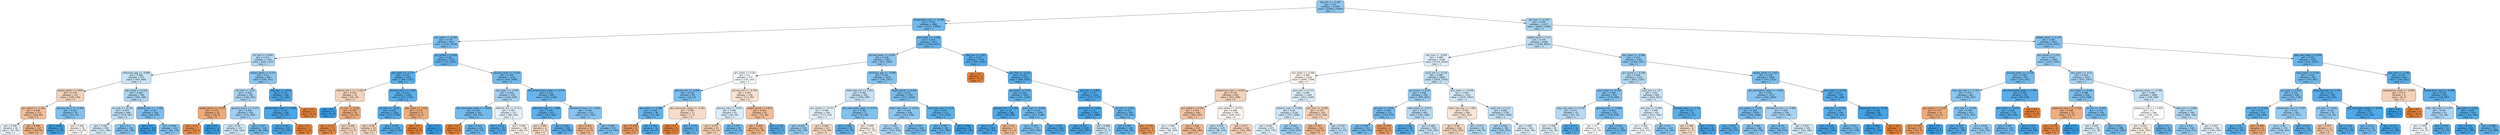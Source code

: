 digraph Tree {
node [shape=box, style="filled, rounded", color="black", fontname="helvetica"] ;
edge [fontname="helvetica"] ;
0 [label="sbp_min <= -0.184\ngini = 0.42\nsamples = 21199\nvalue = [10041, 23449]\nclass = 1", fillcolor="#8ec7f0"] ;
1 [label="temperature_max <= -0.248\ngini = 0.345\nsamples = 8982\nvalue = [3121, 10983]\nclass = 1", fillcolor="#71b9ec"] ;
0 -> 1 [labeldistance=2.5, labelangle=45, headlabel="True"] ;
2 [label="bun_mean <= -0.394\ngini = 0.379\nsamples = 3911\nvalue = [1553, 4558]\nclass = 1", fillcolor="#7cbeee"] ;
1 -> 2 ;
3 [label="inr_min <= -0.099\ngini = 0.471\nsamples = 1376\nvalue = [828, 1353]\nclass = 1", fillcolor="#b2d9f5"] ;
2 -> 3 ;
4 [label="admission_age <= -0.886\ngini = 0.486\nsamples = 973\nvalue = [643, 896]\nclass = 1", fillcolor="#c7e3f8"] ;
3 -> 4 ;
5 [label="weight_admit <= 0.834\ngini = 0.478\nsamples = 207\nvalue = [199, 130]\nclass = 0", fillcolor="#f6d3ba"] ;
4 -> 5 ;
6 [label="gcs_verbal <= -1.235\ngini = 0.439\nsamples = 173\nvalue = [184, 89]\nclass = 0", fillcolor="#f2be99"] ;
5 -> 6 ;
7 [label="gini = 0.499\nsamples = 36\nvalue = [26, 29]\nclass = 1", fillcolor="#ebf5fc"] ;
6 -> 7 ;
8 [label="gini = 0.399\nsamples = 137\nvalue = [158, 60]\nclass = 0", fillcolor="#efb184"] ;
6 -> 8 ;
9 [label="glucose_min.2 <= -0.309\ngini = 0.392\nsamples = 34\nvalue = [15, 41]\nclass = 1", fillcolor="#81c1ef"] ;
5 -> 9 ;
10 [label="gini = 0.067\nsamples = 16\nvalue = [1, 28]\nclass = 1", fillcolor="#40a0e6"] ;
9 -> 10 ;
11 [label="gini = 0.499\nsamples = 18\nvalue = [14, 13]\nclass = 0", fillcolor="#fdf6f1"] ;
9 -> 11 ;
12 [label="wbc_mean <= 0.203\ngini = 0.465\nsamples = 766\nvalue = [444, 766]\nclass = 1", fillcolor="#acd6f4"] ;
4 -> 12 ;
13 [label="inr_max <= -0.178\ngini = 0.479\nsamples = 606\nvalue = [376, 567]\nclass = 1", fillcolor="#bcdef6"] ;
12 -> 13 ;
14 [label="gini = 0.493\nsamples = 450\nvalue = [312, 399]\nclass = 1", fillcolor="#d4eaf9"] ;
13 -> 14 ;
15 [label="gini = 0.4\nsamples = 156\nvalue = [64, 168]\nclass = 1", fillcolor="#84c2ef"] ;
13 -> 15 ;
16 [label="totalco2_min <= -1.336\ngini = 0.38\nsamples = 160\nvalue = [68, 199]\nclass = 1", fillcolor="#7dbeee"] ;
12 -> 16 ;
17 [label="gini = 0.0\nsamples = 15\nvalue = [0, 23]\nclass = 1", fillcolor="#399de5"] ;
16 -> 17 ;
18 [label="gini = 0.402\nsamples = 145\nvalue = [68, 176]\nclass = 1", fillcolor="#86c3ef"] ;
16 -> 18 ;
19 [label="weight_admit <= 0.215\ngini = 0.41\nsamples = 403\nvalue = [185, 457]\nclass = 1", fillcolor="#89c5f0"] ;
3 -> 19 ;
20 [label="ptt_max <= -0.56\ngini = 0.462\nsamples = 295\nvalue = [168, 296]\nclass = 1", fillcolor="#a9d5f4"] ;
19 -> 20 ;
21 [label="weight_admit <= -0.273\ngini = 0.375\nsamples = 10\nvalue = [18, 6]\nclass = 0", fillcolor="#eeab7b"] ;
20 -> 21 ;
22 [label="gini = 0.18\nsamples = 7\nvalue = [18, 2]\nclass = 0", fillcolor="#e88f4f"] ;
21 -> 22 ;
23 [label="gini = 0.0\nsamples = 3\nvalue = [0, 4]\nclass = 1", fillcolor="#399de5"] ;
21 -> 23 ;
24 [label="glucose_max.2 <= -0.277\ngini = 0.449\nsamples = 285\nvalue = [150, 290]\nclass = 1", fillcolor="#9fd0f2"] ;
20 -> 24 ;
25 [label="gini = 0.49\nsamples = 167\nvalue = [108, 144]\nclass = 1", fillcolor="#cee6f8"] ;
24 -> 25 ;
26 [label="gini = 0.347\nsamples = 118\nvalue = [42, 146]\nclass = 1", fillcolor="#72b9ec"] ;
24 -> 26 ;
27 [label="dbp_max <= 2.673\ngini = 0.173\nsamples = 108\nvalue = [17, 161]\nclass = 1", fillcolor="#4ea7e8"] ;
19 -> 27 ;
28 [label="temperature_mean <= 0.289\ngini = 0.156\nsamples = 106\nvalue = [15, 161]\nclass = 1", fillcolor="#4ba6e7"] ;
27 -> 28 ;
29 [label="gini = 0.147\nsamples = 105\nvalue = [14, 161]\nclass = 1", fillcolor="#4aa6e7"] ;
28 -> 29 ;
30 [label="gini = 0.0\nsamples = 1\nvalue = [1, 0]\nclass = 0", fillcolor="#e58139"] ;
28 -> 30 ;
31 [label="gini = 0.0\nsamples = 2\nvalue = [2, 0]\nclass = 0", fillcolor="#e58139"] ;
27 -> 31 ;
32 [label="gcs_verbal <= 0.618\ngini = 0.301\nsamples = 2535\nvalue = [725, 3205]\nclass = 1", fillcolor="#66b3eb"] ;
2 -> 32 ;
33 [label="sbp_mean <= -2.174\ngini = 0.252\nsamples = 1321\nvalue = [306, 1761]\nclass = 1", fillcolor="#5baeea"] ;
32 -> 33 ;
34 [label="calcium_min.1 <= -2.162\ngini = 0.478\nsamples = 32\nvalue = [29, 19]\nclass = 0", fillcolor="#f6d4bb"] ;
33 -> 34 ;
35 [label="gini = 0.0\nsamples = 6\nvalue = [0, 9]\nclass = 1", fillcolor="#399de5"] ;
34 -> 35 ;
36 [label="inr_min <= 0.255\ngini = 0.381\nsamples = 26\nvalue = [29, 10]\nclass = 0", fillcolor="#eeac7d"] ;
34 -> 36 ;
37 [label="gini = 0.111\nsamples = 11\nvalue = [16, 1]\nclass = 0", fillcolor="#e78945"] ;
36 -> 37 ;
38 [label="gini = 0.483\nsamples = 15\nvalue = [13, 9]\nclass = 0", fillcolor="#f7d8c2"] ;
36 -> 38 ;
39 [label="glucose_min.2 <= 7.652\ngini = 0.237\nsamples = 1289\nvalue = [277, 1742]\nclass = 1", fillcolor="#58ade9"] ;
33 -> 39 ;
40 [label="ph_max <= -5.297\ngini = 0.233\nsamples = 1284\nvalue = [271, 1740]\nclass = 1", fillcolor="#58ace9"] ;
39 -> 40 ;
41 [label="gini = 0.48\nsamples = 10\nvalue = [9, 6]\nclass = 0", fillcolor="#f6d5bd"] ;
40 -> 41 ;
42 [label="gini = 0.228\nsamples = 1274\nvalue = [262, 1734]\nclass = 1", fillcolor="#57ace9"] ;
40 -> 42 ;
43 [label="wbc_mean <= 1.418\ngini = 0.375\nsamples = 5\nvalue = [6, 2]\nclass = 0", fillcolor="#eeab7b"] ;
39 -> 43 ;
44 [label="gini = 0.0\nsamples = 4\nvalue = [6, 0]\nclass = 0", fillcolor="#e58139"] ;
43 -> 44 ;
45 [label="gini = 0.0\nsamples = 1\nvalue = [0, 2]\nclass = 1", fillcolor="#399de5"] ;
43 -> 45 ;
46 [label="glucose_mean <= -0.793\ngini = 0.349\nsamples = 1214\nvalue = [419, 1444]\nclass = 1", fillcolor="#72b9ed"] ;
32 -> 46 ;
47 [label="sbp_mean <= -1.074\ngini = 0.454\nsamples = 234\nvalue = [126, 236]\nclass = 1", fillcolor="#a3d1f3"] ;
46 -> 47 ;
48 [label="abs_monocytes_mean <= -0.649\ngini = 0.347\nsamples = 107\nvalue = [38, 132]\nclass = 1", fillcolor="#72b9ec"] ;
47 -> 48 ;
49 [label="gini = 0.0\nsamples = 2\nvalue = [6, 0]\nclass = 0", fillcolor="#e58139"] ;
48 -> 49 ;
50 [label="gini = 0.314\nsamples = 105\nvalue = [32, 132]\nclass = 1", fillcolor="#69b5eb"] ;
48 -> 50 ;
51 [label="totalco2_min <= -0.711\ngini = 0.497\nsamples = 127\nvalue = [88, 104]\nclass = 1", fillcolor="#e1f0fb"] ;
47 -> 51 ;
52 [label="gini = 0.213\nsamples = 19\nvalue = [4, 29]\nclass = 1", fillcolor="#54abe9"] ;
51 -> 52 ;
53 [label="gini = 0.498\nsamples = 108\nvalue = [84, 75]\nclass = 0", fillcolor="#fcf2ea"] ;
51 -> 53 ;
54 [label="abs_lymphocytes_mean <= -0.053\ngini = 0.314\nsamples = 980\nvalue = [293, 1208]\nclass = 1", fillcolor="#69b5eb"] ;
46 -> 54 ;
55 [label="admission_age <= -1.989\ngini = 0.266\nsamples = 657\nvalue = [162, 863]\nclass = 1", fillcolor="#5eafea"] ;
54 -> 55 ;
56 [label="gini = 0.486\nsamples = 8\nvalue = [7, 5]\nclass = 0", fillcolor="#f8dbc6"] ;
55 -> 56 ;
57 [label="gini = 0.259\nsamples = 649\nvalue = [155, 858]\nclass = 1", fillcolor="#5dafea"] ;
55 -> 57 ;
58 [label="hematocrit_max.1 <= -1.691\ngini = 0.399\nsamples = 323\nvalue = [131, 345]\nclass = 1", fillcolor="#84c2ef"] ;
54 -> 58 ;
59 [label="gini = 0.415\nsamples = 10\nvalue = [12, 5]\nclass = 0", fillcolor="#f0b58b"] ;
58 -> 59 ;
60 [label="gini = 0.384\nsamples = 313\nvalue = [119, 340]\nclass = 1", fillcolor="#7ebfee"] ;
58 -> 60 ;
61 [label="bun_mean <= -0.468\ngini = 0.315\nsamples = 5071\nvalue = [1568, 6425]\nclass = 1", fillcolor="#69b5eb"] ;
1 -> 61 ;
62 [label="glucose_mean <= -0.907\ngini = 0.418\nsamples = 1853\nvalue = [871, 2060]\nclass = 1", fillcolor="#8dc6f0"] ;
61 -> 62 ;
63 [label="gcs_motor <= 0.26\ngini = 0.5\nsamples = 177\nvalue = [135, 143]\nclass = 1", fillcolor="#f4fafe"] ;
62 -> 63 ;
64 [label="glucose_min <= -0.646\ngini = 0.378\nsamples = 49\nvalue = [18, 53]\nclass = 1", fillcolor="#7cbeee"] ;
63 -> 64 ;
65 [label="sbp_mean <= -1.189\ngini = 0.303\nsamples = 38\nvalue = [11, 48]\nclass = 1", fillcolor="#66b3eb"] ;
64 -> 65 ;
66 [label="gini = 0.278\nsamples = 6\nvalue = [5, 1]\nclass = 0", fillcolor="#ea9a61"] ;
65 -> 66 ;
67 [label="gini = 0.201\nsamples = 32\nvalue = [6, 47]\nclass = 1", fillcolor="#52aae8"] ;
65 -> 67 ;
68 [label="abs_monocytes_mean <= -0.104\ngini = 0.486\nsamples = 11\nvalue = [7, 5]\nclass = 0", fillcolor="#f8dbc6"] ;
64 -> 68 ;
69 [label="gini = 0.0\nsamples = 6\nvalue = [6, 0]\nclass = 0", fillcolor="#e58139"] ;
68 -> 69 ;
70 [label="gini = 0.278\nsamples = 5\nvalue = [1, 5]\nclass = 1", fillcolor="#61b1ea"] ;
68 -> 70 ;
71 [label="glucose_min <= -0.754\ngini = 0.491\nsamples = 128\nvalue = [117, 90]\nclass = 0", fillcolor="#f9e2d1"] ;
63 -> 71 ;
72 [label="glucose_max <= -0.832\ngini = 0.495\nsamples = 61\nvalue = [44, 54]\nclass = 1", fillcolor="#daedfa"] ;
71 -> 72 ;
73 [label="gini = 0.472\nsamples = 31\nvalue = [34, 21]\nclass = 0", fillcolor="#f5cfb3"] ;
72 -> 73 ;
74 [label="gini = 0.357\nsamples = 30\nvalue = [10, 33]\nclass = 1", fillcolor="#75bbed"] ;
72 -> 74 ;
75 [label="weight_admit <= 0.814\ngini = 0.442\nsamples = 67\nvalue = [73, 36]\nclass = 0", fillcolor="#f2bf9b"] ;
71 -> 75 ;
76 [label="gini = 0.409\nsamples = 62\nvalue = [72, 29]\nclass = 0", fillcolor="#efb489"] ;
75 -> 76 ;
77 [label="gini = 0.219\nsamples = 5\nvalue = [1, 7]\nclass = 1", fillcolor="#55abe9"] ;
75 -> 77 ;
78 [label="admission_age <= -0.948\ngini = 0.401\nsamples = 1676\nvalue = [736, 1917]\nclass = 1", fillcolor="#85c3ef"] ;
62 -> 78 ;
79 [label="heart_rate_min <= 1.251\ngini = 0.485\nsamples = 326\nvalue = [209, 298]\nclass = 1", fillcolor="#c4e2f7"] ;
78 -> 79 ;
80 [label="gcs_verbal <= -0.772\ngini = 0.496\nsamples = 249\nvalue = [177, 210]\nclass = 1", fillcolor="#e0f0fb"] ;
79 -> 80 ;
81 [label="gini = 0.437\nsamples = 122\nvalue = [62, 130]\nclass = 1", fillcolor="#97ccf1"] ;
80 -> 81 ;
82 [label="gini = 0.484\nsamples = 127\nvalue = [115, 80]\nclass = 0", fillcolor="#f7d9c3"] ;
80 -> 82 ;
83 [label="abs_monocytes_mean <= 0.073\ngini = 0.391\nsamples = 77\nvalue = [32, 88]\nclass = 1", fillcolor="#81c1ee"] ;
79 -> 83 ;
84 [label="gini = 0.283\nsamples = 55\nvalue = [15, 73]\nclass = 1", fillcolor="#62b1ea"] ;
83 -> 84 ;
85 [label="gini = 0.498\nsamples = 22\nvalue = [17, 15]\nclass = 0", fillcolor="#fcf0e8"] ;
83 -> 85 ;
86 [label="weight_admit <= 0.055\ngini = 0.371\nsamples = 1350\nvalue = [527, 1619]\nclass = 1", fillcolor="#79bded"] ;
78 -> 86 ;
87 [label="heart_rate_mean <= 0.014\ngini = 0.414\nsamples = 878\nvalue = [414, 999]\nclass = 1", fillcolor="#8bc6f0"] ;
86 -> 87 ;
88 [label="gini = 0.461\nsamples = 439\nvalue = [245, 436]\nclass = 1", fillcolor="#a8d4f4"] ;
87 -> 88 ;
89 [label="gini = 0.355\nsamples = 439\nvalue = [169, 563]\nclass = 1", fillcolor="#74baed"] ;
87 -> 89 ;
90 [label="heart_rate_max <= 0.74\ngini = 0.261\nsamples = 472\nvalue = [113, 620]\nclass = 1", fillcolor="#5dafea"] ;
86 -> 90 ;
91 [label="gini = 0.297\nsamples = 381\nvalue = [107, 484]\nclass = 1", fillcolor="#65b3eb"] ;
90 -> 91 ;
92 [label="gini = 0.081\nsamples = 91\nvalue = [6, 136]\nclass = 1", fillcolor="#42a1e6"] ;
90 -> 92 ;
93 [label="sbp_min <= -4.82\ngini = 0.237\nsamples = 3218\nvalue = [697, 4365]\nclass = 1", fillcolor="#59ade9"] ;
61 -> 93 ;
94 [label="gini = 0.0\nsamples = 3\nvalue = [9, 0]\nclass = 0", fillcolor="#e58139"] ;
93 -> 94 ;
95 [label="po2_max <= -0.212\ngini = 0.235\nsamples = 3215\nvalue = [688, 4365]\nclass = 1", fillcolor="#58ace9"] ;
93 -> 95 ;
96 [label="gcs_motor <= 0.26\ngini = 0.283\nsamples = 1672\nvalue = [451, 2192]\nclass = 1", fillcolor="#62b1ea"] ;
95 -> 96 ;
97 [label="glucose_min <= 4.424\ngini = 0.18\nsamples = 596\nvalue = [94, 846]\nclass = 1", fillcolor="#4fa8e8"] ;
96 -> 97 ;
98 [label="gini = 0.17\nsamples = 589\nvalue = [87, 843]\nclass = 1", fillcolor="#4da7e8"] ;
97 -> 98 ;
99 [label="gini = 0.42\nsamples = 7\nvalue = [7, 3]\nclass = 0", fillcolor="#f0b78e"] ;
97 -> 99 ;
100 [label="pco2_max <= -0.052\ngini = 0.331\nsamples = 1076\nvalue = [357, 1346]\nclass = 1", fillcolor="#6eb7ec"] ;
96 -> 100 ;
101 [label="gini = 0.374\nsamples = 770\nvalue = [307, 924]\nclass = 1", fillcolor="#7bbeee"] ;
100 -> 101 ;
102 [label="gini = 0.189\nsamples = 306\nvalue = [50, 422]\nclass = 1", fillcolor="#50a9e8"] ;
100 -> 102 ;
103 [label="po2_min <= 0.802\ngini = 0.177\nsamples = 1543\nvalue = [237, 2173]\nclass = 1", fillcolor="#4fa8e8"] ;
95 -> 103 ;
104 [label="pco2_max <= 7.634\ngini = 0.15\nsamples = 1303\nvalue = [167, 1880]\nclass = 1", fillcolor="#4ba6e7"] ;
103 -> 104 ;
105 [label="gini = 0.147\nsamples = 1296\nvalue = [162, 1873]\nclass = 1", fillcolor="#4aa5e7"] ;
104 -> 105 ;
106 [label="gini = 0.486\nsamples = 7\nvalue = [5, 7]\nclass = 1", fillcolor="#c6e3f8"] ;
104 -> 106 ;
107 [label="inr_min <= 3.092\ngini = 0.311\nsamples = 240\nvalue = [70, 293]\nclass = 1", fillcolor="#68b4eb"] ;
103 -> 107 ;
108 [label="gini = 0.295\nsamples = 236\nvalue = [64, 292]\nclass = 1", fillcolor="#64b2eb"] ;
107 -> 108 ;
109 [label="gini = 0.245\nsamples = 4\nvalue = [6, 1]\nclass = 0", fillcolor="#e9965a"] ;
107 -> 109 ;
110 [label="ptt_max <= -0.278\ngini = 0.459\nsamples = 12217\nvalue = [6920, 12466]\nclass = 1", fillcolor="#a7d3f3"] ;
0 -> 110 [labeldistance=2.5, labelangle=-45, headlabel="False"] ;
111 [label="weight_admit <= 0.17\ngini = 0.479\nsamples = 8386\nvalue = [5290, 8041]\nclass = 1", fillcolor="#bbddf6"] ;
110 -> 111 ;
112 [label="sbp_max <= -0.028\ngini = 0.496\nsamples = 5144\nvalue = [3724, 4454]\nclass = 1", fillcolor="#dfeffb"] ;
111 -> 112 ;
113 [label="bun_mean <= -0.566\ngini = 0.499\nsamples = 2218\nvalue = [1845, 1704]\nclass = 0", fillcolor="#fdf5f0"] ;
112 -> 113 ;
114 [label="baseexcess_max <= 0.042\ngini = 0.476\nsamples = 934\nvalue = [931, 596]\nclass = 0", fillcolor="#f6d2b8"] ;
113 -> 114 ;
115 [label="gcs_verbal <= 0.155\ngini = 0.454\nsamples = 642\nvalue = [682, 365]\nclass = 0", fillcolor="#f3c4a3"] ;
114 -> 115 ;
116 [label="gini = 0.499\nsamples = 123\nvalue = [96, 105]\nclass = 1", fillcolor="#eef7fd"] ;
115 -> 116 ;
117 [label="gini = 0.426\nsamples = 519\nvalue = [586, 260]\nclass = 0", fillcolor="#f1b991"] ;
115 -> 117 ;
118 [label="gcs_verbal <= -0.772\ngini = 0.499\nsamples = 292\nvalue = [249, 231]\nclass = 0", fillcolor="#fdf6f1"] ;
114 -> 118 ;
119 [label="gini = 0.478\nsamples = 123\nvalue = [80, 122]\nclass = 1", fillcolor="#bbddf6"] ;
118 -> 119 ;
120 [label="gini = 0.477\nsamples = 169\nvalue = [169, 109]\nclass = 0", fillcolor="#f6d2b9"] ;
118 -> 120 ;
121 [label="spo2_min <= 0.715\ngini = 0.495\nsamples = 1284\nvalue = [914, 1108]\nclass = 1", fillcolor="#dceefa"] ;
113 -> 121 ;
122 [label="totalco2_max <= 0.244\ngini = 0.49\nsamples = 1129\nvalue = [757, 1008]\nclass = 1", fillcolor="#cee7f9"] ;
121 -> 122 ;
123 [label="gini = 0.497\nsamples = 871\nvalue = [624, 736]\nclass = 1", fillcolor="#e1f0fb"] ;
122 -> 123 ;
124 [label="gini = 0.441\nsamples = 258\nvalue = [133, 272]\nclass = 1", fillcolor="#9acdf2"] ;
122 -> 124 ;
125 [label="po2_max <= -0.208\ngini = 0.475\nsamples = 155\nvalue = [157, 100]\nclass = 0", fillcolor="#f6d1b7"] ;
121 -> 125 ;
126 [label="gini = 0.417\nsamples = 104\nvalue = [126, 53]\nclass = 0", fillcolor="#f0b68c"] ;
125 -> 126 ;
127 [label="gini = 0.479\nsamples = 51\nvalue = [31, 47]\nclass = 1", fillcolor="#bcdef6"] ;
125 -> 127 ;
128 [label="pco2_min <= -0.134\ngini = 0.482\nsamples = 2926\nvalue = [1879, 2750]\nclass = 1", fillcolor="#c0e0f7"] ;
112 -> 128 ;
129 [label="gcs_motor <= 0.26\ngini = 0.438\nsamples = 784\nvalue = [405, 843]\nclass = 1", fillcolor="#98ccf1"] ;
128 -> 129 ;
130 [label="ph_max <= 3.266\ngini = 0.358\nsamples = 317\nvalue = [114, 375]\nclass = 1", fillcolor="#75bbed"] ;
129 -> 130 ;
131 [label="gini = 0.349\nsamples = 313\nvalue = [109, 374]\nclass = 1", fillcolor="#73baed"] ;
130 -> 131 ;
132 [label="gini = 0.278\nsamples = 4\nvalue = [5, 1]\nclass = 0", fillcolor="#ea9a61"] ;
130 -> 132 ;
133 [label="mbp_mean <= -0.471\ngini = 0.473\nsamples = 467\nvalue = [291, 468]\nclass = 1", fillcolor="#b4daf5"] ;
129 -> 133 ;
134 [label="gini = 0.216\nsamples = 49\nvalue = [10, 71]\nclass = 1", fillcolor="#55abe9"] ;
133 -> 134 ;
135 [label="gini = 0.485\nsamples = 418\nvalue = [281, 397]\nclass = 1", fillcolor="#c5e2f7"] ;
133 -> 135 ;
136 [label="bun_mean <= -0.639\ngini = 0.492\nsamples = 2142\nvalue = [1474, 1907]\nclass = 1", fillcolor="#d2e9f9"] ;
128 -> 136 ;
137 [label="heart_rate_max <= 1.083\ngini = 0.493\nsamples = 440\nvalue = [381, 301]\nclass = 0", fillcolor="#fae5d5"] ;
136 -> 137 ;
138 [label="gini = 0.48\nsamples = 359\nvalue = [332, 222]\nclass = 0", fillcolor="#f6d5bd"] ;
137 -> 138 ;
139 [label="gini = 0.473\nsamples = 81\nvalue = [49, 79]\nclass = 1", fillcolor="#b4daf5"] ;
137 -> 139 ;
140 [label="spo2_min <= 0.12\ngini = 0.482\nsamples = 1702\nvalue = [1093, 1606]\nclass = 1", fillcolor="#c0e0f7"] ;
136 -> 140 ;
141 [label="gini = 0.454\nsamples = 781\nvalue = [435, 815]\nclass = 1", fillcolor="#a3d1f3"] ;
140 -> 141 ;
142 [label="gini = 0.496\nsamples = 921\nvalue = [658, 791]\nclass = 1", fillcolor="#deeffb"] ;
140 -> 142 ;
143 [label="bun_mean <= -0.468\ngini = 0.423\nsamples = 3242\nvalue = [1566, 3587]\nclass = 1", fillcolor="#8fc8f0"] ;
111 -> 143 ;
144 [label="gcs_verbal <= -0.308\ngini = 0.469\nsamples = 1333\nvalue = [803, 1335]\nclass = 1", fillcolor="#b0d8f5"] ;
143 -> 144 ;
145 [label="spo2_mean <= -0.319\ngini = 0.388\nsamples = 425\nvalue = [179, 500]\nclass = 1", fillcolor="#80c0ee"] ;
144 -> 145 ;
146 [label="resp_rate_mean <= 0.719\ngini = 0.473\nsamples = 74\nvalue = [45, 72]\nclass = 1", fillcolor="#b5daf5"] ;
145 -> 146 ;
147 [label="gini = 0.496\nsamples = 58\nvalue = [42, 50]\nclass = 1", fillcolor="#dfeffb"] ;
146 -> 147 ;
148 [label="gini = 0.211\nsamples = 16\nvalue = [3, 22]\nclass = 1", fillcolor="#54aae9"] ;
146 -> 148 ;
149 [label="glucose_max <= -0.854\ngini = 0.363\nsamples = 351\nvalue = [134, 428]\nclass = 1", fillcolor="#77bced"] ;
145 -> 149 ;
150 [label="gini = 0.5\nsamples = 23\nvalue = [19, 19]\nclass = 0", fillcolor="#ffffff"] ;
149 -> 150 ;
151 [label="gini = 0.343\nsamples = 328\nvalue = [115, 409]\nclass = 1", fillcolor="#71b9ec"] ;
149 -> 151 ;
152 [label="pco2_min <= 1.9\ngini = 0.49\nsamples = 908\nvalue = [624, 835]\nclass = 1", fillcolor="#cde6f8"] ;
144 -> 152 ;
153 [label="po2_max <= 0.049\ngini = 0.494\nsamples = 857\nvalue = [612, 764]\nclass = 1", fillcolor="#d8ecfa"] ;
152 -> 153 ;
154 [label="gini = 0.499\nsamples = 695\nvalue = [534, 571]\nclass = 1", fillcolor="#f2f9fd"] ;
153 -> 154 ;
155 [label="gini = 0.41\nsamples = 162\nvalue = [78, 193]\nclass = 1", fillcolor="#89c5f0"] ;
153 -> 155 ;
156 [label="chloride_mean <= -1.33\ngini = 0.247\nsamples = 51\nvalue = [12, 71]\nclass = 1", fillcolor="#5aaee9"] ;
152 -> 156 ;
157 [label="gini = 0.486\nsamples = 8\nvalue = [7, 5]\nclass = 0", fillcolor="#f8dbc6"] ;
156 -> 157 ;
158 [label="gini = 0.131\nsamples = 43\nvalue = [5, 66]\nclass = 1", fillcolor="#48a4e7"] ;
156 -> 158 ;
159 [label="weight_admit <= 1.603\ngini = 0.378\nsamples = 1909\nvalue = [763, 2252]\nclass = 1", fillcolor="#7cbeee"] ;
143 -> 159 ;
160 [label="abs_eosinophils_mean <= -0.093\ngini = 0.402\nsamples = 1575\nvalue = [698, 1804]\nclass = 1", fillcolor="#86c3ef"] ;
159 -> 160 ;
161 [label="gcs_verbal <= 0.155\ngini = 0.365\nsamples = 1039\nvalue = [401, 1266]\nclass = 1", fillcolor="#78bced"] ;
160 -> 161 ;
162 [label="gini = 0.257\nsamples = 341\nvalue = [85, 477]\nclass = 1", fillcolor="#5caeea"] ;
161 -> 162 ;
163 [label="gini = 0.408\nsamples = 698\nvalue = [316, 789]\nclass = 1", fillcolor="#88c4ef"] ;
161 -> 163 ;
164 [label="hematocrit_min.1 <= 0.009\ngini = 0.458\nsamples = 536\nvalue = [297, 538]\nclass = 1", fillcolor="#a6d3f3"] ;
160 -> 164 ;
165 [label="gini = 0.371\nsamples = 227\nvalue = [90, 276]\nclass = 1", fillcolor="#7abded"] ;
164 -> 165 ;
166 [label="gini = 0.493\nsamples = 309\nvalue = [207, 262]\nclass = 1", fillcolor="#d5eafa"] ;
164 -> 166 ;
167 [label="bun_mean <= 0.279\ngini = 0.221\nsamples = 334\nvalue = [65, 448]\nclass = 1", fillcolor="#56abe9"] ;
159 -> 167 ;
168 [label="mbp_min <= 0.308\ngini = 0.26\nsamples = 236\nvalue = [58, 320]\nclass = 1", fillcolor="#5dafea"] ;
167 -> 168 ;
169 [label="gini = 0.119\nsamples = 104\nvalue = [11, 162]\nclass = 1", fillcolor="#46a4e7"] ;
168 -> 169 ;
170 [label="gini = 0.353\nsamples = 132\nvalue = [47, 158]\nclass = 1", fillcolor="#74baed"] ;
168 -> 170 ;
171 [label="baseexcess_min <= 3.116\ngini = 0.098\nsamples = 98\nvalue = [7, 128]\nclass = 1", fillcolor="#44a2e6"] ;
167 -> 171 ;
172 [label="gini = 0.086\nsamples = 97\nvalue = [6, 128]\nclass = 1", fillcolor="#42a2e6"] ;
171 -> 172 ;
173 [label="gini = 0.0\nsamples = 1\nvalue = [1, 0]\nclass = 0", fillcolor="#e58139"] ;
171 -> 173 ;
174 [label="weight_admit <= 0.179\ngini = 0.393\nsamples = 3831\nvalue = [1630, 4425]\nclass = 1", fillcolor="#82c1ef"] ;
110 -> 174 ;
175 [label="gcs_verbal <= 0.155\ngini = 0.434\nsamples = 2406\nvalue = [1207, 2592]\nclass = 1", fillcolor="#95cbf1"] ;
174 -> 175 ;
176 [label="glucose_mean <= -0.126\ngini = 0.349\nsamples = 782\nvalue = [275, 945]\nclass = 1", fillcolor="#73baed"] ;
175 -> 176 ;
177 [label="resp_rate_max <= -1.724\ngini = 0.411\nsamples = 461\nvalue = [206, 507]\nclass = 1", fillcolor="#89c5f0"] ;
176 -> 177 ;
178 [label="gcs_verbal <= -1.235\ngini = 0.375\nsamples = 10\nvalue = [15, 5]\nclass = 0", fillcolor="#eeab7b"] ;
177 -> 178 ;
179 [label="gini = 0.278\nsamples = 9\nvalue = [15, 3]\nclass = 0", fillcolor="#ea9a61"] ;
178 -> 179 ;
180 [label="gini = 0.0\nsamples = 1\nvalue = [0, 2]\nclass = 1", fillcolor="#399de5"] ;
178 -> 180 ;
181 [label="po2_max <= -0.545\ngini = 0.399\nsamples = 451\nvalue = [191, 502]\nclass = 1", fillcolor="#84c2ef"] ;
177 -> 181 ;
182 [label="gini = 0.224\nsamples = 102\nvalue = [22, 149]\nclass = 1", fillcolor="#56abe9"] ;
181 -> 182 ;
183 [label="gini = 0.438\nsamples = 349\nvalue = [169, 353]\nclass = 1", fillcolor="#98ccf1"] ;
181 -> 183 ;
184 [label="abs_monocytes_mean <= 2.992\ngini = 0.235\nsamples = 321\nvalue = [69, 438]\nclass = 1", fillcolor="#58ace9"] ;
176 -> 184 ;
185 [label="bun_mean <= -0.272\ngini = 0.225\nsamples = 319\nvalue = [65, 438]\nclass = 1", fillcolor="#56ace9"] ;
184 -> 185 ;
186 [label="gini = 0.339\nsamples = 134\nvalue = [47, 170]\nclass = 1", fillcolor="#70b8ec"] ;
185 -> 186 ;
187 [label="gini = 0.118\nsamples = 185\nvalue = [18, 268]\nclass = 1", fillcolor="#46a4e7"] ;
185 -> 187 ;
188 [label="gini = 0.0\nsamples = 2\nvalue = [4, 0]\nclass = 0", fillcolor="#e58139"] ;
184 -> 188 ;
189 [label="dbp_mean <= -0.37\ngini = 0.462\nsamples = 1624\nvalue = [932, 1647]\nclass = 1", fillcolor="#a9d4f4"] ;
175 -> 189 ;
190 [label="bun_mean <= -0.835\ngini = 0.388\nsamples = 538\nvalue = [232, 648]\nclass = 1", fillcolor="#80c0ee"] ;
189 -> 190 ;
191 [label="potassium_max.1 <= 0.324\ngini = 0.388\nsamples = 12\nvalue = [14, 5]\nclass = 0", fillcolor="#eeae80"] ;
190 -> 191 ;
192 [label="gini = 0.124\nsamples = 10\nvalue = [14, 1]\nclass = 0", fillcolor="#e78a47"] ;
191 -> 192 ;
193 [label="gini = 0.0\nsamples = 2\nvalue = [0, 4]\nclass = 1", fillcolor="#399de5"] ;
191 -> 193 ;
194 [label="ptt_min <= -0.483\ngini = 0.378\nsamples = 526\nvalue = [218, 643]\nclass = 1", fillcolor="#7cbeee"] ;
190 -> 194 ;
195 [label="gini = 0.495\nsamples = 38\nvalue = [31, 38]\nclass = 1", fillcolor="#dbedfa"] ;
194 -> 195 ;
196 [label="gini = 0.361\nsamples = 488\nvalue = [187, 605]\nclass = 1", fillcolor="#76bbed"] ;
194 -> 196 ;
197 [label="glucose_mean <= -0.708\ngini = 0.485\nsamples = 1086\nvalue = [700, 999]\nclass = 1", fillcolor="#c4e2f7"] ;
189 -> 197 ;
198 [label="potassium_min.1 <= 0.934\ngini = 0.5\nsamples = 296\nvalue = [235, 233]\nclass = 0", fillcolor="#fffefd"] ;
197 -> 198 ;
199 [label="gini = 0.497\nsamples = 262\nvalue = [226, 193]\nclass = 0", fillcolor="#fbede2"] ;
198 -> 199 ;
200 [label="gini = 0.3\nsamples = 34\nvalue = [9, 40]\nclass = 1", fillcolor="#66b3eb"] ;
198 -> 200 ;
201 [label="dbp_min <= 0.698\ngini = 0.47\nsamples = 790\nvalue = [465, 766]\nclass = 1", fillcolor="#b1d8f5"] ;
197 -> 201 ;
202 [label="gini = 0.431\nsamples = 436\nvalue = [216, 472]\nclass = 1", fillcolor="#94caf1"] ;
201 -> 202 ;
203 [label="gini = 0.497\nsamples = 354\nvalue = [249, 294]\nclass = 1", fillcolor="#e1f0fb"] ;
201 -> 203 ;
204 [label="resp_rate_mean <= 0.044\ngini = 0.305\nsamples = 1425\nvalue = [423, 1833]\nclass = 1", fillcolor="#67b4eb"] ;
174 -> 204 ;
205 [label="spo2_mean <= 0.544\ngini = 0.345\nsamples = 781\nvalue = [279, 981]\nclass = 1", fillcolor="#71b9ec"] ;
204 -> 205 ;
206 [label="gcs_eyes <= 0.412\ngini = 0.376\nsamples = 598\nvalue = [241, 718]\nclass = 1", fillcolor="#7bbeee"] ;
205 -> 206 ;
207 [label="spo2_min <= 0.566\ngini = 0.27\nsamples = 257\nvalue = [66, 345]\nclass = 1", fillcolor="#5fb0ea"] ;
206 -> 207 ;
208 [label="gini = 0.25\nsamples = 251\nvalue = [59, 343]\nclass = 1", fillcolor="#5baee9"] ;
207 -> 208 ;
209 [label="gini = 0.346\nsamples = 6\nvalue = [7, 2]\nclass = 0", fillcolor="#eca572"] ;
207 -> 209 ;
210 [label="baseexcess_max <= 0.307\ngini = 0.435\nsamples = 341\nvalue = [175, 373]\nclass = 1", fillcolor="#96cbf1"] ;
206 -> 210 ;
211 [label="gini = 0.46\nsamples = 275\nvalue = [158, 282]\nclass = 1", fillcolor="#a8d4f4"] ;
210 -> 211 ;
212 [label="gini = 0.265\nsamples = 66\nvalue = [17, 91]\nclass = 1", fillcolor="#5eafea"] ;
210 -> 212 ;
213 [label="resp_rate_max <= -1.141\ngini = 0.221\nsamples = 183\nvalue = [38, 263]\nclass = 1", fillcolor="#56abe9"] ;
205 -> 213 ;
214 [label="ptt_max <= -0.041\ngini = 0.425\nsamples = 32\nvalue = [15, 34]\nclass = 1", fillcolor="#90c8f0"] ;
213 -> 214 ;
215 [label="gini = 0.457\nsamples = 11\nvalue = [11, 6]\nclass = 0", fillcolor="#f3c6a5"] ;
214 -> 215 ;
216 [label="gini = 0.219\nsamples = 21\nvalue = [4, 28]\nclass = 1", fillcolor="#55abe9"] ;
214 -> 216 ;
217 [label="abs_monocytes_mean <= -0.292\ngini = 0.166\nsamples = 151\nvalue = [23, 229]\nclass = 1", fillcolor="#4da7e8"] ;
213 -> 217 ;
218 [label="gini = 0.353\nsamples = 30\nvalue = [11, 37]\nclass = 1", fillcolor="#74baed"] ;
217 -> 218 ;
219 [label="gini = 0.111\nsamples = 121\nvalue = [12, 192]\nclass = 1", fillcolor="#45a3e7"] ;
217 -> 219 ;
220 [label="sbp_max <= -1.346\ngini = 0.247\nsamples = 644\nvalue = [144, 852]\nclass = 1", fillcolor="#5aaee9"] ;
204 -> 220 ;
221 [label="temperature_mean <= -0.092\ngini = 0.473\nsamples = 9\nvalue = [8, 5]\nclass = 0", fillcolor="#f5d0b5"] ;
220 -> 221 ;
222 [label="gini = 0.0\nsamples = 5\nvalue = [0, 5]\nclass = 1", fillcolor="#399de5"] ;
221 -> 222 ;
223 [label="gini = 0.0\nsamples = 4\nvalue = [8, 0]\nclass = 0", fillcolor="#e58139"] ;
221 -> 223 ;
224 [label="temperature_max <= -0.789\ngini = 0.238\nsamples = 635\nvalue = [136, 847]\nclass = 1", fillcolor="#59ade9"] ;
220 -> 224 ;
225 [label="resp_rate_max <= 0.257\ngini = 0.462\nsamples = 61\nvalue = [33, 58]\nclass = 1", fillcolor="#aad5f4"] ;
224 -> 225 ;
226 [label="gini = 0.499\nsamples = 38\nvalue = [29, 31]\nclass = 1", fillcolor="#f2f9fd"] ;
225 -> 226 ;
227 [label="gini = 0.225\nsamples = 23\nvalue = [4, 27]\nclass = 1", fillcolor="#56ace9"] ;
225 -> 227 ;
228 [label="gcs_eyes <= 0.412\ngini = 0.204\nsamples = 574\nvalue = [103, 789]\nclass = 1", fillcolor="#53aae8"] ;
224 -> 228 ;
229 [label="gini = 0.121\nsamples = 262\nvalue = [27, 389]\nclass = 1", fillcolor="#47a4e7"] ;
228 -> 229 ;
230 [label="gini = 0.268\nsamples = 312\nvalue = [76, 400]\nclass = 1", fillcolor="#5fb0ea"] ;
228 -> 230 ;
}